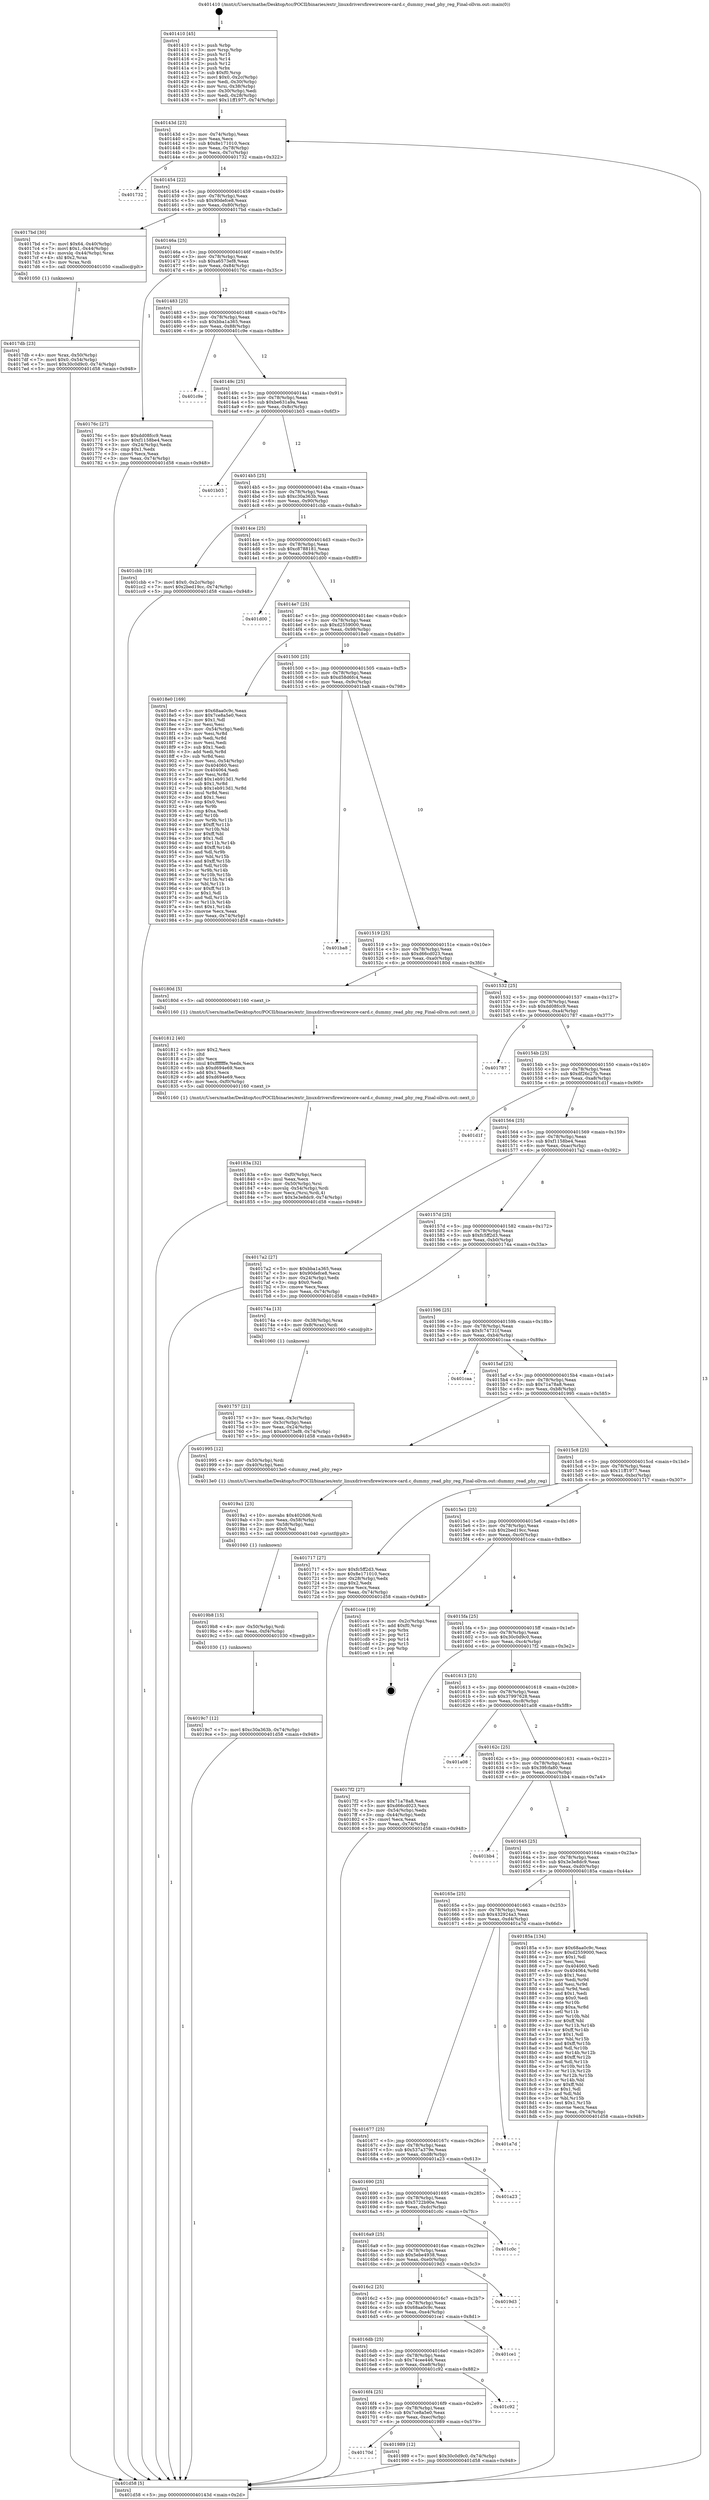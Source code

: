 digraph "0x401410" {
  label = "0x401410 (/mnt/c/Users/mathe/Desktop/tcc/POCII/binaries/extr_linuxdriversfirewirecore-card.c_dummy_read_phy_reg_Final-ollvm.out::main(0))"
  labelloc = "t"
  node[shape=record]

  Entry [label="",width=0.3,height=0.3,shape=circle,fillcolor=black,style=filled]
  "0x40143d" [label="{
     0x40143d [23]\l
     | [instrs]\l
     &nbsp;&nbsp;0x40143d \<+3\>: mov -0x74(%rbp),%eax\l
     &nbsp;&nbsp;0x401440 \<+2\>: mov %eax,%ecx\l
     &nbsp;&nbsp;0x401442 \<+6\>: sub $0x8e171010,%ecx\l
     &nbsp;&nbsp;0x401448 \<+3\>: mov %eax,-0x78(%rbp)\l
     &nbsp;&nbsp;0x40144b \<+3\>: mov %ecx,-0x7c(%rbp)\l
     &nbsp;&nbsp;0x40144e \<+6\>: je 0000000000401732 \<main+0x322\>\l
  }"]
  "0x401732" [label="{
     0x401732\l
  }", style=dashed]
  "0x401454" [label="{
     0x401454 [22]\l
     | [instrs]\l
     &nbsp;&nbsp;0x401454 \<+5\>: jmp 0000000000401459 \<main+0x49\>\l
     &nbsp;&nbsp;0x401459 \<+3\>: mov -0x78(%rbp),%eax\l
     &nbsp;&nbsp;0x40145c \<+5\>: sub $0x90defce8,%eax\l
     &nbsp;&nbsp;0x401461 \<+3\>: mov %eax,-0x80(%rbp)\l
     &nbsp;&nbsp;0x401464 \<+6\>: je 00000000004017bd \<main+0x3ad\>\l
  }"]
  Exit [label="",width=0.3,height=0.3,shape=circle,fillcolor=black,style=filled,peripheries=2]
  "0x4017bd" [label="{
     0x4017bd [30]\l
     | [instrs]\l
     &nbsp;&nbsp;0x4017bd \<+7\>: movl $0x64,-0x40(%rbp)\l
     &nbsp;&nbsp;0x4017c4 \<+7\>: movl $0x1,-0x44(%rbp)\l
     &nbsp;&nbsp;0x4017cb \<+4\>: movslq -0x44(%rbp),%rax\l
     &nbsp;&nbsp;0x4017cf \<+4\>: shl $0x2,%rax\l
     &nbsp;&nbsp;0x4017d3 \<+3\>: mov %rax,%rdi\l
     &nbsp;&nbsp;0x4017d6 \<+5\>: call 0000000000401050 \<malloc@plt\>\l
     | [calls]\l
     &nbsp;&nbsp;0x401050 \{1\} (unknown)\l
  }"]
  "0x40146a" [label="{
     0x40146a [25]\l
     | [instrs]\l
     &nbsp;&nbsp;0x40146a \<+5\>: jmp 000000000040146f \<main+0x5f\>\l
     &nbsp;&nbsp;0x40146f \<+3\>: mov -0x78(%rbp),%eax\l
     &nbsp;&nbsp;0x401472 \<+5\>: sub $0xa6573ef8,%eax\l
     &nbsp;&nbsp;0x401477 \<+6\>: mov %eax,-0x84(%rbp)\l
     &nbsp;&nbsp;0x40147d \<+6\>: je 000000000040176c \<main+0x35c\>\l
  }"]
  "0x4019c7" [label="{
     0x4019c7 [12]\l
     | [instrs]\l
     &nbsp;&nbsp;0x4019c7 \<+7\>: movl $0xc30a363b,-0x74(%rbp)\l
     &nbsp;&nbsp;0x4019ce \<+5\>: jmp 0000000000401d58 \<main+0x948\>\l
  }"]
  "0x40176c" [label="{
     0x40176c [27]\l
     | [instrs]\l
     &nbsp;&nbsp;0x40176c \<+5\>: mov $0xdd08fcc9,%eax\l
     &nbsp;&nbsp;0x401771 \<+5\>: mov $0xf1158be4,%ecx\l
     &nbsp;&nbsp;0x401776 \<+3\>: mov -0x24(%rbp),%edx\l
     &nbsp;&nbsp;0x401779 \<+3\>: cmp $0x1,%edx\l
     &nbsp;&nbsp;0x40177c \<+3\>: cmovl %ecx,%eax\l
     &nbsp;&nbsp;0x40177f \<+3\>: mov %eax,-0x74(%rbp)\l
     &nbsp;&nbsp;0x401782 \<+5\>: jmp 0000000000401d58 \<main+0x948\>\l
  }"]
  "0x401483" [label="{
     0x401483 [25]\l
     | [instrs]\l
     &nbsp;&nbsp;0x401483 \<+5\>: jmp 0000000000401488 \<main+0x78\>\l
     &nbsp;&nbsp;0x401488 \<+3\>: mov -0x78(%rbp),%eax\l
     &nbsp;&nbsp;0x40148b \<+5\>: sub $0xbba1a365,%eax\l
     &nbsp;&nbsp;0x401490 \<+6\>: mov %eax,-0x88(%rbp)\l
     &nbsp;&nbsp;0x401496 \<+6\>: je 0000000000401c9e \<main+0x88e\>\l
  }"]
  "0x4019b8" [label="{
     0x4019b8 [15]\l
     | [instrs]\l
     &nbsp;&nbsp;0x4019b8 \<+4\>: mov -0x50(%rbp),%rdi\l
     &nbsp;&nbsp;0x4019bc \<+6\>: mov %eax,-0xf4(%rbp)\l
     &nbsp;&nbsp;0x4019c2 \<+5\>: call 0000000000401030 \<free@plt\>\l
     | [calls]\l
     &nbsp;&nbsp;0x401030 \{1\} (unknown)\l
  }"]
  "0x401c9e" [label="{
     0x401c9e\l
  }", style=dashed]
  "0x40149c" [label="{
     0x40149c [25]\l
     | [instrs]\l
     &nbsp;&nbsp;0x40149c \<+5\>: jmp 00000000004014a1 \<main+0x91\>\l
     &nbsp;&nbsp;0x4014a1 \<+3\>: mov -0x78(%rbp),%eax\l
     &nbsp;&nbsp;0x4014a4 \<+5\>: sub $0xbe631a9a,%eax\l
     &nbsp;&nbsp;0x4014a9 \<+6\>: mov %eax,-0x8c(%rbp)\l
     &nbsp;&nbsp;0x4014af \<+6\>: je 0000000000401b03 \<main+0x6f3\>\l
  }"]
  "0x4019a1" [label="{
     0x4019a1 [23]\l
     | [instrs]\l
     &nbsp;&nbsp;0x4019a1 \<+10\>: movabs $0x4020d6,%rdi\l
     &nbsp;&nbsp;0x4019ab \<+3\>: mov %eax,-0x58(%rbp)\l
     &nbsp;&nbsp;0x4019ae \<+3\>: mov -0x58(%rbp),%esi\l
     &nbsp;&nbsp;0x4019b1 \<+2\>: mov $0x0,%al\l
     &nbsp;&nbsp;0x4019b3 \<+5\>: call 0000000000401040 \<printf@plt\>\l
     | [calls]\l
     &nbsp;&nbsp;0x401040 \{1\} (unknown)\l
  }"]
  "0x401b03" [label="{
     0x401b03\l
  }", style=dashed]
  "0x4014b5" [label="{
     0x4014b5 [25]\l
     | [instrs]\l
     &nbsp;&nbsp;0x4014b5 \<+5\>: jmp 00000000004014ba \<main+0xaa\>\l
     &nbsp;&nbsp;0x4014ba \<+3\>: mov -0x78(%rbp),%eax\l
     &nbsp;&nbsp;0x4014bd \<+5\>: sub $0xc30a363b,%eax\l
     &nbsp;&nbsp;0x4014c2 \<+6\>: mov %eax,-0x90(%rbp)\l
     &nbsp;&nbsp;0x4014c8 \<+6\>: je 0000000000401cbb \<main+0x8ab\>\l
  }"]
  "0x40170d" [label="{
     0x40170d\l
  }", style=dashed]
  "0x401cbb" [label="{
     0x401cbb [19]\l
     | [instrs]\l
     &nbsp;&nbsp;0x401cbb \<+7\>: movl $0x0,-0x2c(%rbp)\l
     &nbsp;&nbsp;0x401cc2 \<+7\>: movl $0x2bed19cc,-0x74(%rbp)\l
     &nbsp;&nbsp;0x401cc9 \<+5\>: jmp 0000000000401d58 \<main+0x948\>\l
  }"]
  "0x4014ce" [label="{
     0x4014ce [25]\l
     | [instrs]\l
     &nbsp;&nbsp;0x4014ce \<+5\>: jmp 00000000004014d3 \<main+0xc3\>\l
     &nbsp;&nbsp;0x4014d3 \<+3\>: mov -0x78(%rbp),%eax\l
     &nbsp;&nbsp;0x4014d6 \<+5\>: sub $0xc8788181,%eax\l
     &nbsp;&nbsp;0x4014db \<+6\>: mov %eax,-0x94(%rbp)\l
     &nbsp;&nbsp;0x4014e1 \<+6\>: je 0000000000401d00 \<main+0x8f0\>\l
  }"]
  "0x401989" [label="{
     0x401989 [12]\l
     | [instrs]\l
     &nbsp;&nbsp;0x401989 \<+7\>: movl $0x30c0d9c0,-0x74(%rbp)\l
     &nbsp;&nbsp;0x401990 \<+5\>: jmp 0000000000401d58 \<main+0x948\>\l
  }"]
  "0x401d00" [label="{
     0x401d00\l
  }", style=dashed]
  "0x4014e7" [label="{
     0x4014e7 [25]\l
     | [instrs]\l
     &nbsp;&nbsp;0x4014e7 \<+5\>: jmp 00000000004014ec \<main+0xdc\>\l
     &nbsp;&nbsp;0x4014ec \<+3\>: mov -0x78(%rbp),%eax\l
     &nbsp;&nbsp;0x4014ef \<+5\>: sub $0xd2559000,%eax\l
     &nbsp;&nbsp;0x4014f4 \<+6\>: mov %eax,-0x98(%rbp)\l
     &nbsp;&nbsp;0x4014fa \<+6\>: je 00000000004018e0 \<main+0x4d0\>\l
  }"]
  "0x4016f4" [label="{
     0x4016f4 [25]\l
     | [instrs]\l
     &nbsp;&nbsp;0x4016f4 \<+5\>: jmp 00000000004016f9 \<main+0x2e9\>\l
     &nbsp;&nbsp;0x4016f9 \<+3\>: mov -0x78(%rbp),%eax\l
     &nbsp;&nbsp;0x4016fc \<+5\>: sub $0x7ce8a5e0,%eax\l
     &nbsp;&nbsp;0x401701 \<+6\>: mov %eax,-0xec(%rbp)\l
     &nbsp;&nbsp;0x401707 \<+6\>: je 0000000000401989 \<main+0x579\>\l
  }"]
  "0x4018e0" [label="{
     0x4018e0 [169]\l
     | [instrs]\l
     &nbsp;&nbsp;0x4018e0 \<+5\>: mov $0x68aa0c9c,%eax\l
     &nbsp;&nbsp;0x4018e5 \<+5\>: mov $0x7ce8a5e0,%ecx\l
     &nbsp;&nbsp;0x4018ea \<+2\>: mov $0x1,%dl\l
     &nbsp;&nbsp;0x4018ec \<+2\>: xor %esi,%esi\l
     &nbsp;&nbsp;0x4018ee \<+3\>: mov -0x54(%rbp),%edi\l
     &nbsp;&nbsp;0x4018f1 \<+3\>: mov %esi,%r8d\l
     &nbsp;&nbsp;0x4018f4 \<+3\>: sub %edi,%r8d\l
     &nbsp;&nbsp;0x4018f7 \<+2\>: mov %esi,%edi\l
     &nbsp;&nbsp;0x4018f9 \<+3\>: sub $0x1,%edi\l
     &nbsp;&nbsp;0x4018fc \<+3\>: add %edi,%r8d\l
     &nbsp;&nbsp;0x4018ff \<+3\>: sub %r8d,%esi\l
     &nbsp;&nbsp;0x401902 \<+3\>: mov %esi,-0x54(%rbp)\l
     &nbsp;&nbsp;0x401905 \<+7\>: mov 0x404060,%esi\l
     &nbsp;&nbsp;0x40190c \<+7\>: mov 0x404064,%edi\l
     &nbsp;&nbsp;0x401913 \<+3\>: mov %esi,%r8d\l
     &nbsp;&nbsp;0x401916 \<+7\>: add $0x1eb913d1,%r8d\l
     &nbsp;&nbsp;0x40191d \<+4\>: sub $0x1,%r8d\l
     &nbsp;&nbsp;0x401921 \<+7\>: sub $0x1eb913d1,%r8d\l
     &nbsp;&nbsp;0x401928 \<+4\>: imul %r8d,%esi\l
     &nbsp;&nbsp;0x40192c \<+3\>: and $0x1,%esi\l
     &nbsp;&nbsp;0x40192f \<+3\>: cmp $0x0,%esi\l
     &nbsp;&nbsp;0x401932 \<+4\>: sete %r9b\l
     &nbsp;&nbsp;0x401936 \<+3\>: cmp $0xa,%edi\l
     &nbsp;&nbsp;0x401939 \<+4\>: setl %r10b\l
     &nbsp;&nbsp;0x40193d \<+3\>: mov %r9b,%r11b\l
     &nbsp;&nbsp;0x401940 \<+4\>: xor $0xff,%r11b\l
     &nbsp;&nbsp;0x401944 \<+3\>: mov %r10b,%bl\l
     &nbsp;&nbsp;0x401947 \<+3\>: xor $0xff,%bl\l
     &nbsp;&nbsp;0x40194a \<+3\>: xor $0x1,%dl\l
     &nbsp;&nbsp;0x40194d \<+3\>: mov %r11b,%r14b\l
     &nbsp;&nbsp;0x401950 \<+4\>: and $0xff,%r14b\l
     &nbsp;&nbsp;0x401954 \<+3\>: and %dl,%r9b\l
     &nbsp;&nbsp;0x401957 \<+3\>: mov %bl,%r15b\l
     &nbsp;&nbsp;0x40195a \<+4\>: and $0xff,%r15b\l
     &nbsp;&nbsp;0x40195e \<+3\>: and %dl,%r10b\l
     &nbsp;&nbsp;0x401961 \<+3\>: or %r9b,%r14b\l
     &nbsp;&nbsp;0x401964 \<+3\>: or %r10b,%r15b\l
     &nbsp;&nbsp;0x401967 \<+3\>: xor %r15b,%r14b\l
     &nbsp;&nbsp;0x40196a \<+3\>: or %bl,%r11b\l
     &nbsp;&nbsp;0x40196d \<+4\>: xor $0xff,%r11b\l
     &nbsp;&nbsp;0x401971 \<+3\>: or $0x1,%dl\l
     &nbsp;&nbsp;0x401974 \<+3\>: and %dl,%r11b\l
     &nbsp;&nbsp;0x401977 \<+3\>: or %r11b,%r14b\l
     &nbsp;&nbsp;0x40197a \<+4\>: test $0x1,%r14b\l
     &nbsp;&nbsp;0x40197e \<+3\>: cmovne %ecx,%eax\l
     &nbsp;&nbsp;0x401981 \<+3\>: mov %eax,-0x74(%rbp)\l
     &nbsp;&nbsp;0x401984 \<+5\>: jmp 0000000000401d58 \<main+0x948\>\l
  }"]
  "0x401500" [label="{
     0x401500 [25]\l
     | [instrs]\l
     &nbsp;&nbsp;0x401500 \<+5\>: jmp 0000000000401505 \<main+0xf5\>\l
     &nbsp;&nbsp;0x401505 \<+3\>: mov -0x78(%rbp),%eax\l
     &nbsp;&nbsp;0x401508 \<+5\>: sub $0xd58d6fc4,%eax\l
     &nbsp;&nbsp;0x40150d \<+6\>: mov %eax,-0x9c(%rbp)\l
     &nbsp;&nbsp;0x401513 \<+6\>: je 0000000000401ba8 \<main+0x798\>\l
  }"]
  "0x401c92" [label="{
     0x401c92\l
  }", style=dashed]
  "0x401ba8" [label="{
     0x401ba8\l
  }", style=dashed]
  "0x401519" [label="{
     0x401519 [25]\l
     | [instrs]\l
     &nbsp;&nbsp;0x401519 \<+5\>: jmp 000000000040151e \<main+0x10e\>\l
     &nbsp;&nbsp;0x40151e \<+3\>: mov -0x78(%rbp),%eax\l
     &nbsp;&nbsp;0x401521 \<+5\>: sub $0xd66cd023,%eax\l
     &nbsp;&nbsp;0x401526 \<+6\>: mov %eax,-0xa0(%rbp)\l
     &nbsp;&nbsp;0x40152c \<+6\>: je 000000000040180d \<main+0x3fd\>\l
  }"]
  "0x4016db" [label="{
     0x4016db [25]\l
     | [instrs]\l
     &nbsp;&nbsp;0x4016db \<+5\>: jmp 00000000004016e0 \<main+0x2d0\>\l
     &nbsp;&nbsp;0x4016e0 \<+3\>: mov -0x78(%rbp),%eax\l
     &nbsp;&nbsp;0x4016e3 \<+5\>: sub $0x74cee446,%eax\l
     &nbsp;&nbsp;0x4016e8 \<+6\>: mov %eax,-0xe8(%rbp)\l
     &nbsp;&nbsp;0x4016ee \<+6\>: je 0000000000401c92 \<main+0x882\>\l
  }"]
  "0x40180d" [label="{
     0x40180d [5]\l
     | [instrs]\l
     &nbsp;&nbsp;0x40180d \<+5\>: call 0000000000401160 \<next_i\>\l
     | [calls]\l
     &nbsp;&nbsp;0x401160 \{1\} (/mnt/c/Users/mathe/Desktop/tcc/POCII/binaries/extr_linuxdriversfirewirecore-card.c_dummy_read_phy_reg_Final-ollvm.out::next_i)\l
  }"]
  "0x401532" [label="{
     0x401532 [25]\l
     | [instrs]\l
     &nbsp;&nbsp;0x401532 \<+5\>: jmp 0000000000401537 \<main+0x127\>\l
     &nbsp;&nbsp;0x401537 \<+3\>: mov -0x78(%rbp),%eax\l
     &nbsp;&nbsp;0x40153a \<+5\>: sub $0xdd08fcc9,%eax\l
     &nbsp;&nbsp;0x40153f \<+6\>: mov %eax,-0xa4(%rbp)\l
     &nbsp;&nbsp;0x401545 \<+6\>: je 0000000000401787 \<main+0x377\>\l
  }"]
  "0x401ce1" [label="{
     0x401ce1\l
  }", style=dashed]
  "0x401787" [label="{
     0x401787\l
  }", style=dashed]
  "0x40154b" [label="{
     0x40154b [25]\l
     | [instrs]\l
     &nbsp;&nbsp;0x40154b \<+5\>: jmp 0000000000401550 \<main+0x140\>\l
     &nbsp;&nbsp;0x401550 \<+3\>: mov -0x78(%rbp),%eax\l
     &nbsp;&nbsp;0x401553 \<+5\>: sub $0xdf26c27b,%eax\l
     &nbsp;&nbsp;0x401558 \<+6\>: mov %eax,-0xa8(%rbp)\l
     &nbsp;&nbsp;0x40155e \<+6\>: je 0000000000401d1f \<main+0x90f\>\l
  }"]
  "0x4016c2" [label="{
     0x4016c2 [25]\l
     | [instrs]\l
     &nbsp;&nbsp;0x4016c2 \<+5\>: jmp 00000000004016c7 \<main+0x2b7\>\l
     &nbsp;&nbsp;0x4016c7 \<+3\>: mov -0x78(%rbp),%eax\l
     &nbsp;&nbsp;0x4016ca \<+5\>: sub $0x68aa0c9c,%eax\l
     &nbsp;&nbsp;0x4016cf \<+6\>: mov %eax,-0xe4(%rbp)\l
     &nbsp;&nbsp;0x4016d5 \<+6\>: je 0000000000401ce1 \<main+0x8d1\>\l
  }"]
  "0x401d1f" [label="{
     0x401d1f\l
  }", style=dashed]
  "0x401564" [label="{
     0x401564 [25]\l
     | [instrs]\l
     &nbsp;&nbsp;0x401564 \<+5\>: jmp 0000000000401569 \<main+0x159\>\l
     &nbsp;&nbsp;0x401569 \<+3\>: mov -0x78(%rbp),%eax\l
     &nbsp;&nbsp;0x40156c \<+5\>: sub $0xf1158be4,%eax\l
     &nbsp;&nbsp;0x401571 \<+6\>: mov %eax,-0xac(%rbp)\l
     &nbsp;&nbsp;0x401577 \<+6\>: je 00000000004017a2 \<main+0x392\>\l
  }"]
  "0x4019d3" [label="{
     0x4019d3\l
  }", style=dashed]
  "0x4017a2" [label="{
     0x4017a2 [27]\l
     | [instrs]\l
     &nbsp;&nbsp;0x4017a2 \<+5\>: mov $0xbba1a365,%eax\l
     &nbsp;&nbsp;0x4017a7 \<+5\>: mov $0x90defce8,%ecx\l
     &nbsp;&nbsp;0x4017ac \<+3\>: mov -0x24(%rbp),%edx\l
     &nbsp;&nbsp;0x4017af \<+3\>: cmp $0x0,%edx\l
     &nbsp;&nbsp;0x4017b2 \<+3\>: cmove %ecx,%eax\l
     &nbsp;&nbsp;0x4017b5 \<+3\>: mov %eax,-0x74(%rbp)\l
     &nbsp;&nbsp;0x4017b8 \<+5\>: jmp 0000000000401d58 \<main+0x948\>\l
  }"]
  "0x40157d" [label="{
     0x40157d [25]\l
     | [instrs]\l
     &nbsp;&nbsp;0x40157d \<+5\>: jmp 0000000000401582 \<main+0x172\>\l
     &nbsp;&nbsp;0x401582 \<+3\>: mov -0x78(%rbp),%eax\l
     &nbsp;&nbsp;0x401585 \<+5\>: sub $0xfc5ff2d3,%eax\l
     &nbsp;&nbsp;0x40158a \<+6\>: mov %eax,-0xb0(%rbp)\l
     &nbsp;&nbsp;0x401590 \<+6\>: je 000000000040174a \<main+0x33a\>\l
  }"]
  "0x4016a9" [label="{
     0x4016a9 [25]\l
     | [instrs]\l
     &nbsp;&nbsp;0x4016a9 \<+5\>: jmp 00000000004016ae \<main+0x29e\>\l
     &nbsp;&nbsp;0x4016ae \<+3\>: mov -0x78(%rbp),%eax\l
     &nbsp;&nbsp;0x4016b1 \<+5\>: sub $0x5ebe4938,%eax\l
     &nbsp;&nbsp;0x4016b6 \<+6\>: mov %eax,-0xe0(%rbp)\l
     &nbsp;&nbsp;0x4016bc \<+6\>: je 00000000004019d3 \<main+0x5c3\>\l
  }"]
  "0x40174a" [label="{
     0x40174a [13]\l
     | [instrs]\l
     &nbsp;&nbsp;0x40174a \<+4\>: mov -0x38(%rbp),%rax\l
     &nbsp;&nbsp;0x40174e \<+4\>: mov 0x8(%rax),%rdi\l
     &nbsp;&nbsp;0x401752 \<+5\>: call 0000000000401060 \<atoi@plt\>\l
     | [calls]\l
     &nbsp;&nbsp;0x401060 \{1\} (unknown)\l
  }"]
  "0x401596" [label="{
     0x401596 [25]\l
     | [instrs]\l
     &nbsp;&nbsp;0x401596 \<+5\>: jmp 000000000040159b \<main+0x18b\>\l
     &nbsp;&nbsp;0x40159b \<+3\>: mov -0x78(%rbp),%eax\l
     &nbsp;&nbsp;0x40159e \<+5\>: sub $0xfc74731f,%eax\l
     &nbsp;&nbsp;0x4015a3 \<+6\>: mov %eax,-0xb4(%rbp)\l
     &nbsp;&nbsp;0x4015a9 \<+6\>: je 0000000000401caa \<main+0x89a\>\l
  }"]
  "0x401c0c" [label="{
     0x401c0c\l
  }", style=dashed]
  "0x401caa" [label="{
     0x401caa\l
  }", style=dashed]
  "0x4015af" [label="{
     0x4015af [25]\l
     | [instrs]\l
     &nbsp;&nbsp;0x4015af \<+5\>: jmp 00000000004015b4 \<main+0x1a4\>\l
     &nbsp;&nbsp;0x4015b4 \<+3\>: mov -0x78(%rbp),%eax\l
     &nbsp;&nbsp;0x4015b7 \<+5\>: sub $0x71a78a8,%eax\l
     &nbsp;&nbsp;0x4015bc \<+6\>: mov %eax,-0xb8(%rbp)\l
     &nbsp;&nbsp;0x4015c2 \<+6\>: je 0000000000401995 \<main+0x585\>\l
  }"]
  "0x401690" [label="{
     0x401690 [25]\l
     | [instrs]\l
     &nbsp;&nbsp;0x401690 \<+5\>: jmp 0000000000401695 \<main+0x285\>\l
     &nbsp;&nbsp;0x401695 \<+3\>: mov -0x78(%rbp),%eax\l
     &nbsp;&nbsp;0x401698 \<+5\>: sub $0x5722b90e,%eax\l
     &nbsp;&nbsp;0x40169d \<+6\>: mov %eax,-0xdc(%rbp)\l
     &nbsp;&nbsp;0x4016a3 \<+6\>: je 0000000000401c0c \<main+0x7fc\>\l
  }"]
  "0x401995" [label="{
     0x401995 [12]\l
     | [instrs]\l
     &nbsp;&nbsp;0x401995 \<+4\>: mov -0x50(%rbp),%rdi\l
     &nbsp;&nbsp;0x401999 \<+3\>: mov -0x40(%rbp),%esi\l
     &nbsp;&nbsp;0x40199c \<+5\>: call 00000000004013e0 \<dummy_read_phy_reg\>\l
     | [calls]\l
     &nbsp;&nbsp;0x4013e0 \{1\} (/mnt/c/Users/mathe/Desktop/tcc/POCII/binaries/extr_linuxdriversfirewirecore-card.c_dummy_read_phy_reg_Final-ollvm.out::dummy_read_phy_reg)\l
  }"]
  "0x4015c8" [label="{
     0x4015c8 [25]\l
     | [instrs]\l
     &nbsp;&nbsp;0x4015c8 \<+5\>: jmp 00000000004015cd \<main+0x1bd\>\l
     &nbsp;&nbsp;0x4015cd \<+3\>: mov -0x78(%rbp),%eax\l
     &nbsp;&nbsp;0x4015d0 \<+5\>: sub $0x11ff1977,%eax\l
     &nbsp;&nbsp;0x4015d5 \<+6\>: mov %eax,-0xbc(%rbp)\l
     &nbsp;&nbsp;0x4015db \<+6\>: je 0000000000401717 \<main+0x307\>\l
  }"]
  "0x401a23" [label="{
     0x401a23\l
  }", style=dashed]
  "0x401717" [label="{
     0x401717 [27]\l
     | [instrs]\l
     &nbsp;&nbsp;0x401717 \<+5\>: mov $0xfc5ff2d3,%eax\l
     &nbsp;&nbsp;0x40171c \<+5\>: mov $0x8e171010,%ecx\l
     &nbsp;&nbsp;0x401721 \<+3\>: mov -0x28(%rbp),%edx\l
     &nbsp;&nbsp;0x401724 \<+3\>: cmp $0x2,%edx\l
     &nbsp;&nbsp;0x401727 \<+3\>: cmovne %ecx,%eax\l
     &nbsp;&nbsp;0x40172a \<+3\>: mov %eax,-0x74(%rbp)\l
     &nbsp;&nbsp;0x40172d \<+5\>: jmp 0000000000401d58 \<main+0x948\>\l
  }"]
  "0x4015e1" [label="{
     0x4015e1 [25]\l
     | [instrs]\l
     &nbsp;&nbsp;0x4015e1 \<+5\>: jmp 00000000004015e6 \<main+0x1d6\>\l
     &nbsp;&nbsp;0x4015e6 \<+3\>: mov -0x78(%rbp),%eax\l
     &nbsp;&nbsp;0x4015e9 \<+5\>: sub $0x2bed19cc,%eax\l
     &nbsp;&nbsp;0x4015ee \<+6\>: mov %eax,-0xc0(%rbp)\l
     &nbsp;&nbsp;0x4015f4 \<+6\>: je 0000000000401cce \<main+0x8be\>\l
  }"]
  "0x401d58" [label="{
     0x401d58 [5]\l
     | [instrs]\l
     &nbsp;&nbsp;0x401d58 \<+5\>: jmp 000000000040143d \<main+0x2d\>\l
  }"]
  "0x401410" [label="{
     0x401410 [45]\l
     | [instrs]\l
     &nbsp;&nbsp;0x401410 \<+1\>: push %rbp\l
     &nbsp;&nbsp;0x401411 \<+3\>: mov %rsp,%rbp\l
     &nbsp;&nbsp;0x401414 \<+2\>: push %r15\l
     &nbsp;&nbsp;0x401416 \<+2\>: push %r14\l
     &nbsp;&nbsp;0x401418 \<+2\>: push %r12\l
     &nbsp;&nbsp;0x40141a \<+1\>: push %rbx\l
     &nbsp;&nbsp;0x40141b \<+7\>: sub $0xf0,%rsp\l
     &nbsp;&nbsp;0x401422 \<+7\>: movl $0x0,-0x2c(%rbp)\l
     &nbsp;&nbsp;0x401429 \<+3\>: mov %edi,-0x30(%rbp)\l
     &nbsp;&nbsp;0x40142c \<+4\>: mov %rsi,-0x38(%rbp)\l
     &nbsp;&nbsp;0x401430 \<+3\>: mov -0x30(%rbp),%edi\l
     &nbsp;&nbsp;0x401433 \<+3\>: mov %edi,-0x28(%rbp)\l
     &nbsp;&nbsp;0x401436 \<+7\>: movl $0x11ff1977,-0x74(%rbp)\l
  }"]
  "0x401757" [label="{
     0x401757 [21]\l
     | [instrs]\l
     &nbsp;&nbsp;0x401757 \<+3\>: mov %eax,-0x3c(%rbp)\l
     &nbsp;&nbsp;0x40175a \<+3\>: mov -0x3c(%rbp),%eax\l
     &nbsp;&nbsp;0x40175d \<+3\>: mov %eax,-0x24(%rbp)\l
     &nbsp;&nbsp;0x401760 \<+7\>: movl $0xa6573ef8,-0x74(%rbp)\l
     &nbsp;&nbsp;0x401767 \<+5\>: jmp 0000000000401d58 \<main+0x948\>\l
  }"]
  "0x4017db" [label="{
     0x4017db [23]\l
     | [instrs]\l
     &nbsp;&nbsp;0x4017db \<+4\>: mov %rax,-0x50(%rbp)\l
     &nbsp;&nbsp;0x4017df \<+7\>: movl $0x0,-0x54(%rbp)\l
     &nbsp;&nbsp;0x4017e6 \<+7\>: movl $0x30c0d9c0,-0x74(%rbp)\l
     &nbsp;&nbsp;0x4017ed \<+5\>: jmp 0000000000401d58 \<main+0x948\>\l
  }"]
  "0x401677" [label="{
     0x401677 [25]\l
     | [instrs]\l
     &nbsp;&nbsp;0x401677 \<+5\>: jmp 000000000040167c \<main+0x26c\>\l
     &nbsp;&nbsp;0x40167c \<+3\>: mov -0x78(%rbp),%eax\l
     &nbsp;&nbsp;0x40167f \<+5\>: sub $0x537a379e,%eax\l
     &nbsp;&nbsp;0x401684 \<+6\>: mov %eax,-0xd8(%rbp)\l
     &nbsp;&nbsp;0x40168a \<+6\>: je 0000000000401a23 \<main+0x613\>\l
  }"]
  "0x401cce" [label="{
     0x401cce [19]\l
     | [instrs]\l
     &nbsp;&nbsp;0x401cce \<+3\>: mov -0x2c(%rbp),%eax\l
     &nbsp;&nbsp;0x401cd1 \<+7\>: add $0xf0,%rsp\l
     &nbsp;&nbsp;0x401cd8 \<+1\>: pop %rbx\l
     &nbsp;&nbsp;0x401cd9 \<+2\>: pop %r12\l
     &nbsp;&nbsp;0x401cdb \<+2\>: pop %r14\l
     &nbsp;&nbsp;0x401cdd \<+2\>: pop %r15\l
     &nbsp;&nbsp;0x401cdf \<+1\>: pop %rbp\l
     &nbsp;&nbsp;0x401ce0 \<+1\>: ret\l
  }"]
  "0x4015fa" [label="{
     0x4015fa [25]\l
     | [instrs]\l
     &nbsp;&nbsp;0x4015fa \<+5\>: jmp 00000000004015ff \<main+0x1ef\>\l
     &nbsp;&nbsp;0x4015ff \<+3\>: mov -0x78(%rbp),%eax\l
     &nbsp;&nbsp;0x401602 \<+5\>: sub $0x30c0d9c0,%eax\l
     &nbsp;&nbsp;0x401607 \<+6\>: mov %eax,-0xc4(%rbp)\l
     &nbsp;&nbsp;0x40160d \<+6\>: je 00000000004017f2 \<main+0x3e2\>\l
  }"]
  "0x401a7d" [label="{
     0x401a7d\l
  }", style=dashed]
  "0x4017f2" [label="{
     0x4017f2 [27]\l
     | [instrs]\l
     &nbsp;&nbsp;0x4017f2 \<+5\>: mov $0x71a78a8,%eax\l
     &nbsp;&nbsp;0x4017f7 \<+5\>: mov $0xd66cd023,%ecx\l
     &nbsp;&nbsp;0x4017fc \<+3\>: mov -0x54(%rbp),%edx\l
     &nbsp;&nbsp;0x4017ff \<+3\>: cmp -0x44(%rbp),%edx\l
     &nbsp;&nbsp;0x401802 \<+3\>: cmovl %ecx,%eax\l
     &nbsp;&nbsp;0x401805 \<+3\>: mov %eax,-0x74(%rbp)\l
     &nbsp;&nbsp;0x401808 \<+5\>: jmp 0000000000401d58 \<main+0x948\>\l
  }"]
  "0x401613" [label="{
     0x401613 [25]\l
     | [instrs]\l
     &nbsp;&nbsp;0x401613 \<+5\>: jmp 0000000000401618 \<main+0x208\>\l
     &nbsp;&nbsp;0x401618 \<+3\>: mov -0x78(%rbp),%eax\l
     &nbsp;&nbsp;0x40161b \<+5\>: sub $0x37997628,%eax\l
     &nbsp;&nbsp;0x401620 \<+6\>: mov %eax,-0xc8(%rbp)\l
     &nbsp;&nbsp;0x401626 \<+6\>: je 0000000000401a08 \<main+0x5f8\>\l
  }"]
  "0x401812" [label="{
     0x401812 [40]\l
     | [instrs]\l
     &nbsp;&nbsp;0x401812 \<+5\>: mov $0x2,%ecx\l
     &nbsp;&nbsp;0x401817 \<+1\>: cltd\l
     &nbsp;&nbsp;0x401818 \<+2\>: idiv %ecx\l
     &nbsp;&nbsp;0x40181a \<+6\>: imul $0xfffffffe,%edx,%ecx\l
     &nbsp;&nbsp;0x401820 \<+6\>: sub $0xd694e69,%ecx\l
     &nbsp;&nbsp;0x401826 \<+3\>: add $0x1,%ecx\l
     &nbsp;&nbsp;0x401829 \<+6\>: add $0xd694e69,%ecx\l
     &nbsp;&nbsp;0x40182f \<+6\>: mov %ecx,-0xf0(%rbp)\l
     &nbsp;&nbsp;0x401835 \<+5\>: call 0000000000401160 \<next_i\>\l
     | [calls]\l
     &nbsp;&nbsp;0x401160 \{1\} (/mnt/c/Users/mathe/Desktop/tcc/POCII/binaries/extr_linuxdriversfirewirecore-card.c_dummy_read_phy_reg_Final-ollvm.out::next_i)\l
  }"]
  "0x40183a" [label="{
     0x40183a [32]\l
     | [instrs]\l
     &nbsp;&nbsp;0x40183a \<+6\>: mov -0xf0(%rbp),%ecx\l
     &nbsp;&nbsp;0x401840 \<+3\>: imul %eax,%ecx\l
     &nbsp;&nbsp;0x401843 \<+4\>: mov -0x50(%rbp),%rsi\l
     &nbsp;&nbsp;0x401847 \<+4\>: movslq -0x54(%rbp),%rdi\l
     &nbsp;&nbsp;0x40184b \<+3\>: mov %ecx,(%rsi,%rdi,4)\l
     &nbsp;&nbsp;0x40184e \<+7\>: movl $0x3e3e8dc9,-0x74(%rbp)\l
     &nbsp;&nbsp;0x401855 \<+5\>: jmp 0000000000401d58 \<main+0x948\>\l
  }"]
  "0x40165e" [label="{
     0x40165e [25]\l
     | [instrs]\l
     &nbsp;&nbsp;0x40165e \<+5\>: jmp 0000000000401663 \<main+0x253\>\l
     &nbsp;&nbsp;0x401663 \<+3\>: mov -0x78(%rbp),%eax\l
     &nbsp;&nbsp;0x401666 \<+5\>: sub $0x432924a3,%eax\l
     &nbsp;&nbsp;0x40166b \<+6\>: mov %eax,-0xd4(%rbp)\l
     &nbsp;&nbsp;0x401671 \<+6\>: je 0000000000401a7d \<main+0x66d\>\l
  }"]
  "0x401a08" [label="{
     0x401a08\l
  }", style=dashed]
  "0x40162c" [label="{
     0x40162c [25]\l
     | [instrs]\l
     &nbsp;&nbsp;0x40162c \<+5\>: jmp 0000000000401631 \<main+0x221\>\l
     &nbsp;&nbsp;0x401631 \<+3\>: mov -0x78(%rbp),%eax\l
     &nbsp;&nbsp;0x401634 \<+5\>: sub $0x39fcfa80,%eax\l
     &nbsp;&nbsp;0x401639 \<+6\>: mov %eax,-0xcc(%rbp)\l
     &nbsp;&nbsp;0x40163f \<+6\>: je 0000000000401bb4 \<main+0x7a4\>\l
  }"]
  "0x40185a" [label="{
     0x40185a [134]\l
     | [instrs]\l
     &nbsp;&nbsp;0x40185a \<+5\>: mov $0x68aa0c9c,%eax\l
     &nbsp;&nbsp;0x40185f \<+5\>: mov $0xd2559000,%ecx\l
     &nbsp;&nbsp;0x401864 \<+2\>: mov $0x1,%dl\l
     &nbsp;&nbsp;0x401866 \<+2\>: xor %esi,%esi\l
     &nbsp;&nbsp;0x401868 \<+7\>: mov 0x404060,%edi\l
     &nbsp;&nbsp;0x40186f \<+8\>: mov 0x404064,%r8d\l
     &nbsp;&nbsp;0x401877 \<+3\>: sub $0x1,%esi\l
     &nbsp;&nbsp;0x40187a \<+3\>: mov %edi,%r9d\l
     &nbsp;&nbsp;0x40187d \<+3\>: add %esi,%r9d\l
     &nbsp;&nbsp;0x401880 \<+4\>: imul %r9d,%edi\l
     &nbsp;&nbsp;0x401884 \<+3\>: and $0x1,%edi\l
     &nbsp;&nbsp;0x401887 \<+3\>: cmp $0x0,%edi\l
     &nbsp;&nbsp;0x40188a \<+4\>: sete %r10b\l
     &nbsp;&nbsp;0x40188e \<+4\>: cmp $0xa,%r8d\l
     &nbsp;&nbsp;0x401892 \<+4\>: setl %r11b\l
     &nbsp;&nbsp;0x401896 \<+3\>: mov %r10b,%bl\l
     &nbsp;&nbsp;0x401899 \<+3\>: xor $0xff,%bl\l
     &nbsp;&nbsp;0x40189c \<+3\>: mov %r11b,%r14b\l
     &nbsp;&nbsp;0x40189f \<+4\>: xor $0xff,%r14b\l
     &nbsp;&nbsp;0x4018a3 \<+3\>: xor $0x1,%dl\l
     &nbsp;&nbsp;0x4018a6 \<+3\>: mov %bl,%r15b\l
     &nbsp;&nbsp;0x4018a9 \<+4\>: and $0xff,%r15b\l
     &nbsp;&nbsp;0x4018ad \<+3\>: and %dl,%r10b\l
     &nbsp;&nbsp;0x4018b0 \<+3\>: mov %r14b,%r12b\l
     &nbsp;&nbsp;0x4018b3 \<+4\>: and $0xff,%r12b\l
     &nbsp;&nbsp;0x4018b7 \<+3\>: and %dl,%r11b\l
     &nbsp;&nbsp;0x4018ba \<+3\>: or %r10b,%r15b\l
     &nbsp;&nbsp;0x4018bd \<+3\>: or %r11b,%r12b\l
     &nbsp;&nbsp;0x4018c0 \<+3\>: xor %r12b,%r15b\l
     &nbsp;&nbsp;0x4018c3 \<+3\>: or %r14b,%bl\l
     &nbsp;&nbsp;0x4018c6 \<+3\>: xor $0xff,%bl\l
     &nbsp;&nbsp;0x4018c9 \<+3\>: or $0x1,%dl\l
     &nbsp;&nbsp;0x4018cc \<+2\>: and %dl,%bl\l
     &nbsp;&nbsp;0x4018ce \<+3\>: or %bl,%r15b\l
     &nbsp;&nbsp;0x4018d1 \<+4\>: test $0x1,%r15b\l
     &nbsp;&nbsp;0x4018d5 \<+3\>: cmovne %ecx,%eax\l
     &nbsp;&nbsp;0x4018d8 \<+3\>: mov %eax,-0x74(%rbp)\l
     &nbsp;&nbsp;0x4018db \<+5\>: jmp 0000000000401d58 \<main+0x948\>\l
  }"]
  "0x401bb4" [label="{
     0x401bb4\l
  }", style=dashed]
  "0x401645" [label="{
     0x401645 [25]\l
     | [instrs]\l
     &nbsp;&nbsp;0x401645 \<+5\>: jmp 000000000040164a \<main+0x23a\>\l
     &nbsp;&nbsp;0x40164a \<+3\>: mov -0x78(%rbp),%eax\l
     &nbsp;&nbsp;0x40164d \<+5\>: sub $0x3e3e8dc9,%eax\l
     &nbsp;&nbsp;0x401652 \<+6\>: mov %eax,-0xd0(%rbp)\l
     &nbsp;&nbsp;0x401658 \<+6\>: je 000000000040185a \<main+0x44a\>\l
  }"]
  Entry -> "0x401410" [label=" 1"]
  "0x40143d" -> "0x401732" [label=" 0"]
  "0x40143d" -> "0x401454" [label=" 14"]
  "0x401cce" -> Exit [label=" 1"]
  "0x401454" -> "0x4017bd" [label=" 1"]
  "0x401454" -> "0x40146a" [label=" 13"]
  "0x401cbb" -> "0x401d58" [label=" 1"]
  "0x40146a" -> "0x40176c" [label=" 1"]
  "0x40146a" -> "0x401483" [label=" 12"]
  "0x4019c7" -> "0x401d58" [label=" 1"]
  "0x401483" -> "0x401c9e" [label=" 0"]
  "0x401483" -> "0x40149c" [label=" 12"]
  "0x4019b8" -> "0x4019c7" [label=" 1"]
  "0x40149c" -> "0x401b03" [label=" 0"]
  "0x40149c" -> "0x4014b5" [label=" 12"]
  "0x4019a1" -> "0x4019b8" [label=" 1"]
  "0x4014b5" -> "0x401cbb" [label=" 1"]
  "0x4014b5" -> "0x4014ce" [label=" 11"]
  "0x401995" -> "0x4019a1" [label=" 1"]
  "0x4014ce" -> "0x401d00" [label=" 0"]
  "0x4014ce" -> "0x4014e7" [label=" 11"]
  "0x401989" -> "0x401d58" [label=" 1"]
  "0x4014e7" -> "0x4018e0" [label=" 1"]
  "0x4014e7" -> "0x401500" [label=" 10"]
  "0x4016f4" -> "0x401989" [label=" 1"]
  "0x401500" -> "0x401ba8" [label=" 0"]
  "0x401500" -> "0x401519" [label=" 10"]
  "0x4016f4" -> "0x40170d" [label=" 0"]
  "0x401519" -> "0x40180d" [label=" 1"]
  "0x401519" -> "0x401532" [label=" 9"]
  "0x4016db" -> "0x401c92" [label=" 0"]
  "0x401532" -> "0x401787" [label=" 0"]
  "0x401532" -> "0x40154b" [label=" 9"]
  "0x4016db" -> "0x4016f4" [label=" 1"]
  "0x40154b" -> "0x401d1f" [label=" 0"]
  "0x40154b" -> "0x401564" [label=" 9"]
  "0x4016c2" -> "0x401ce1" [label=" 0"]
  "0x401564" -> "0x4017a2" [label=" 1"]
  "0x401564" -> "0x40157d" [label=" 8"]
  "0x4016c2" -> "0x4016db" [label=" 1"]
  "0x40157d" -> "0x40174a" [label=" 1"]
  "0x40157d" -> "0x401596" [label=" 7"]
  "0x4016a9" -> "0x4019d3" [label=" 0"]
  "0x401596" -> "0x401caa" [label=" 0"]
  "0x401596" -> "0x4015af" [label=" 7"]
  "0x4016a9" -> "0x4016c2" [label=" 1"]
  "0x4015af" -> "0x401995" [label=" 1"]
  "0x4015af" -> "0x4015c8" [label=" 6"]
  "0x401690" -> "0x401c0c" [label=" 0"]
  "0x4015c8" -> "0x401717" [label=" 1"]
  "0x4015c8" -> "0x4015e1" [label=" 5"]
  "0x401717" -> "0x401d58" [label=" 1"]
  "0x401410" -> "0x40143d" [label=" 1"]
  "0x401d58" -> "0x40143d" [label=" 13"]
  "0x40174a" -> "0x401757" [label=" 1"]
  "0x401757" -> "0x401d58" [label=" 1"]
  "0x40176c" -> "0x401d58" [label=" 1"]
  "0x4017a2" -> "0x401d58" [label=" 1"]
  "0x4017bd" -> "0x4017db" [label=" 1"]
  "0x4017db" -> "0x401d58" [label=" 1"]
  "0x401690" -> "0x4016a9" [label=" 1"]
  "0x4015e1" -> "0x401cce" [label=" 1"]
  "0x4015e1" -> "0x4015fa" [label=" 4"]
  "0x401677" -> "0x401a23" [label=" 0"]
  "0x4015fa" -> "0x4017f2" [label=" 2"]
  "0x4015fa" -> "0x401613" [label=" 2"]
  "0x4017f2" -> "0x401d58" [label=" 2"]
  "0x40180d" -> "0x401812" [label=" 1"]
  "0x401812" -> "0x40183a" [label=" 1"]
  "0x40183a" -> "0x401d58" [label=" 1"]
  "0x401677" -> "0x401690" [label=" 1"]
  "0x401613" -> "0x401a08" [label=" 0"]
  "0x401613" -> "0x40162c" [label=" 2"]
  "0x40165e" -> "0x401a7d" [label=" 0"]
  "0x40162c" -> "0x401bb4" [label=" 0"]
  "0x40162c" -> "0x401645" [label=" 2"]
  "0x40165e" -> "0x401677" [label=" 1"]
  "0x401645" -> "0x40185a" [label=" 1"]
  "0x401645" -> "0x40165e" [label=" 1"]
  "0x40185a" -> "0x401d58" [label=" 1"]
  "0x4018e0" -> "0x401d58" [label=" 1"]
}
